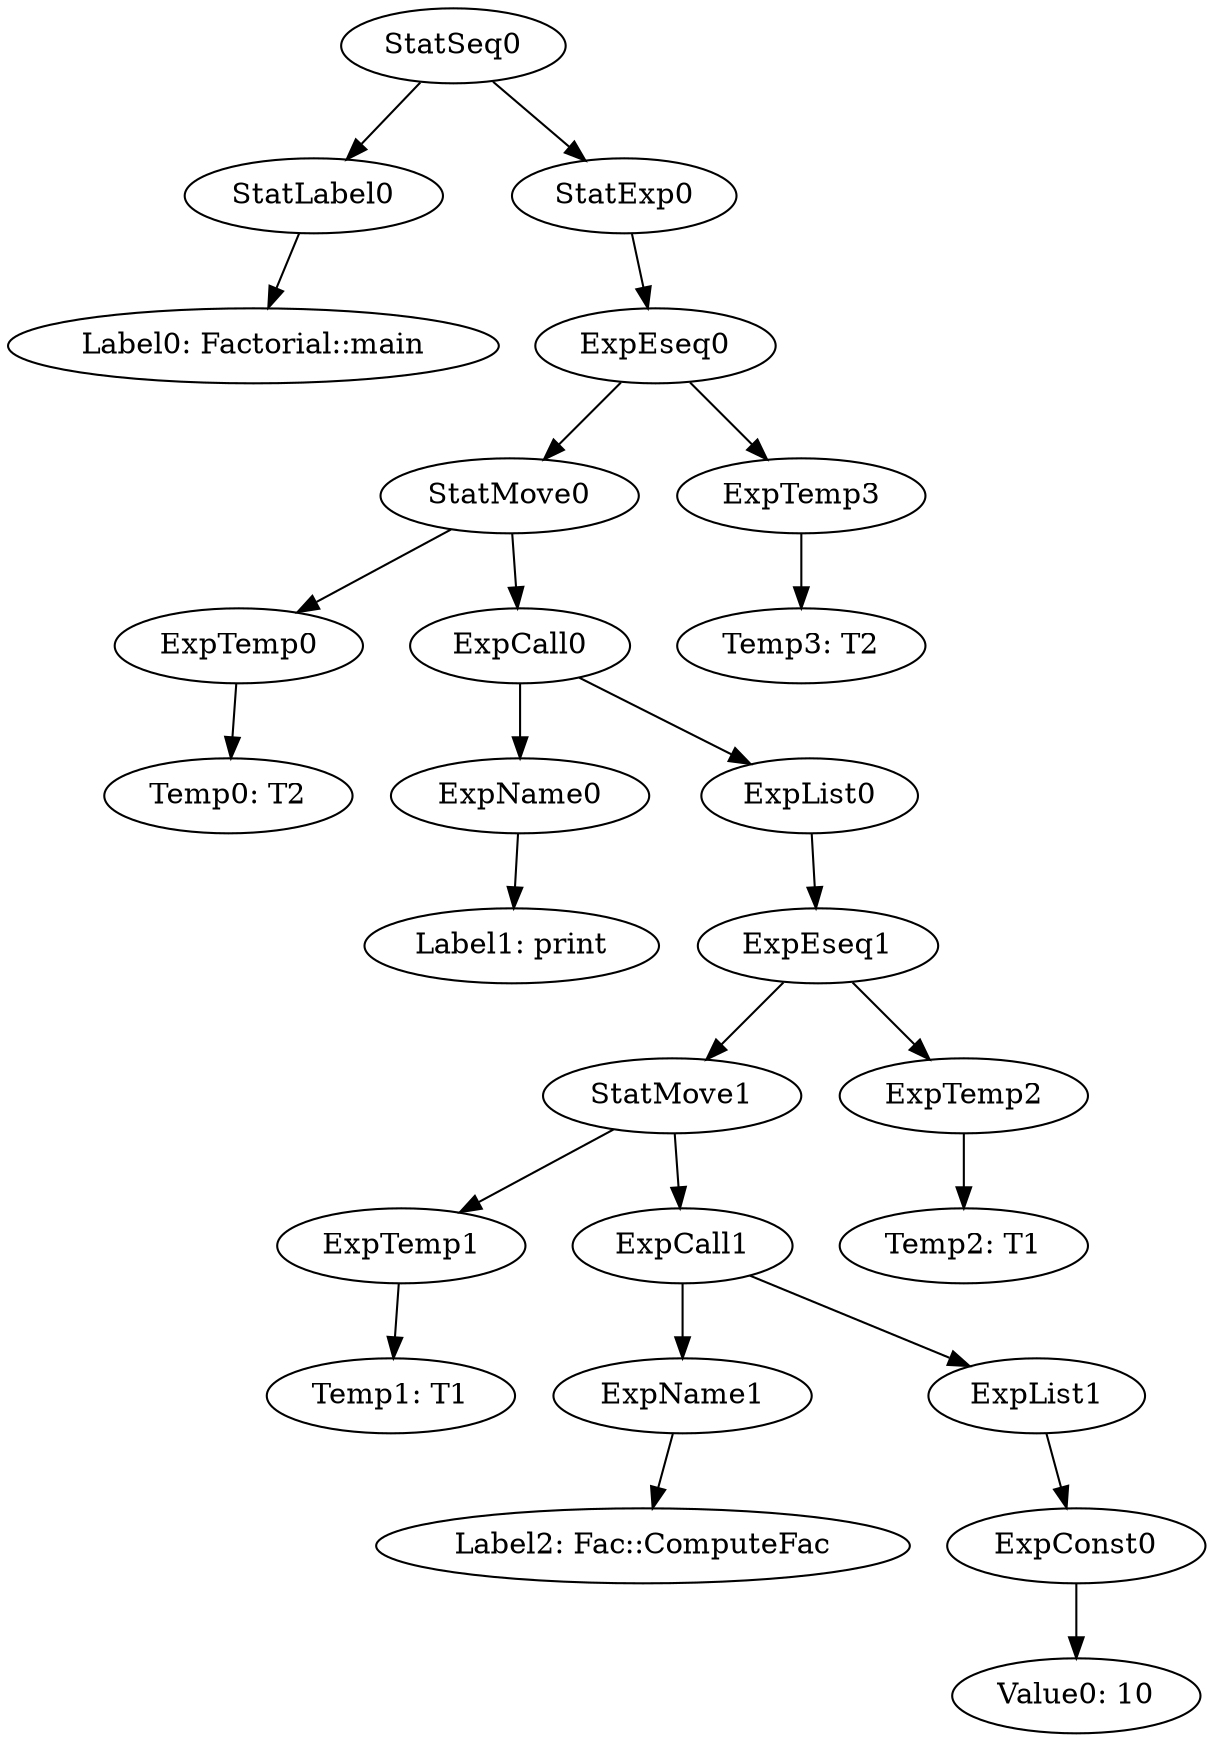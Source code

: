 digraph {
	ordering = out;
	ExpEseq0 -> StatMove0;
	ExpEseq0 -> ExpTemp3;
	ExpTemp2 -> "Temp2: T1";
	ExpEseq1 -> StatMove1;
	ExpEseq1 -> ExpTemp2;
	ExpConst0 -> "Value0: 10";
	StatMove0 -> ExpTemp0;
	StatMove0 -> ExpCall0;
	ExpList0 -> ExpEseq1;
	ExpCall1 -> ExpName1;
	ExpCall1 -> ExpList1;
	StatExp0 -> ExpEseq0;
	ExpTemp0 -> "Temp0: T2";
	ExpTemp3 -> "Temp3: T2";
	StatSeq0 -> StatLabel0;
	StatSeq0 -> StatExp0;
	StatLabel0 -> "Label0: Factorial::main";
	ExpName0 -> "Label1: print";
	ExpCall0 -> ExpName0;
	ExpCall0 -> ExpList0;
	ExpTemp1 -> "Temp1: T1";
	ExpList1 -> ExpConst0;
	StatMove1 -> ExpTemp1;
	StatMove1 -> ExpCall1;
	ExpName1 -> "Label2: Fac::ComputeFac";
}

